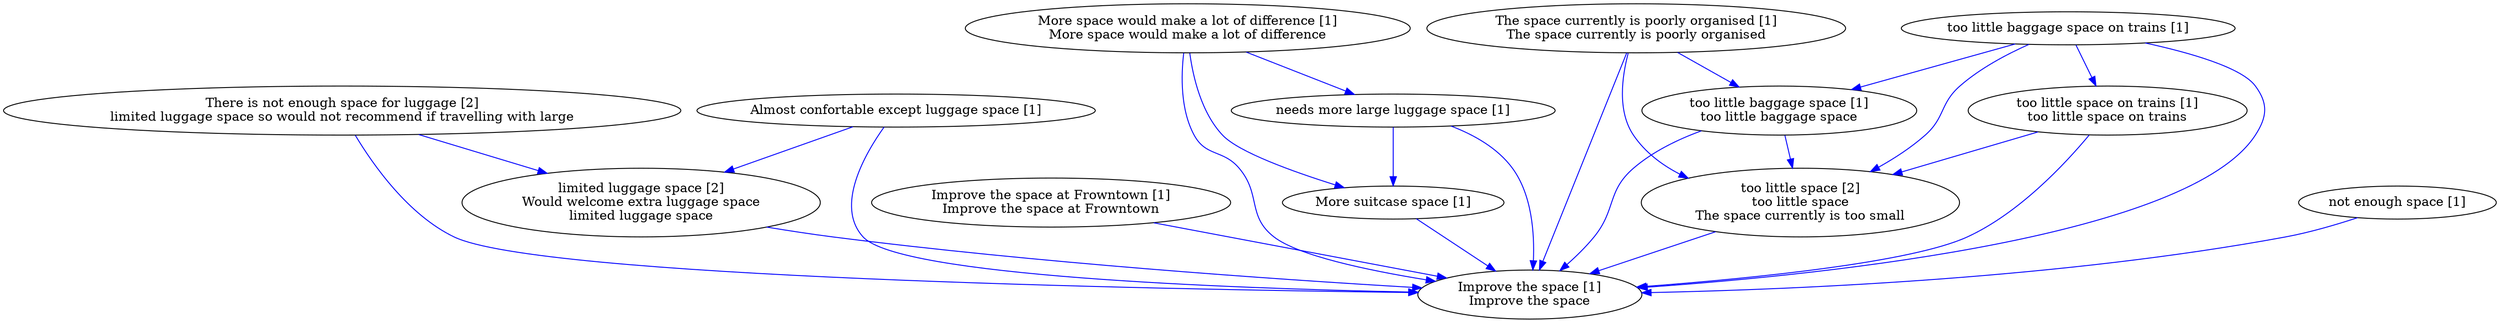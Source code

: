digraph collapsedGraph {
"too little space [2]\ntoo little space\nThe space currently is too small""limited luggage space [2]\nWould welcome extra luggage space\nlimited luggage space""There is not enough space for luggage [2]\nlimited luggage space so would not recommend if travelling with large""Almost confortable except luggage space [1]""Improve the space at Frowntown [1]\nImprove the space at Frowntown""Improve the space [1]\nImprove the space""More space would make a lot of difference [1]\nMore space would make a lot of difference""More suitcase space [1]""The space currently is poorly organised [1]\nThe space currently is poorly organised""needs more large luggage space [1]""not enough space [1]""too little baggage space on trains [1]""too little baggage space [1]\ntoo little baggage space""too little space on trains [1]\ntoo little space on trains""There is not enough space for luggage [2]\nlimited luggage space so would not recommend if travelling with large" -> "limited luggage space [2]\nWould welcome extra luggage space\nlimited luggage space" [color=blue]
"too little baggage space on trains [1]" -> "Improve the space [1]\nImprove the space" [color=blue]
"too little baggage space [1]\ntoo little baggage space" -> "Improve the space [1]\nImprove the space" [color=blue]
"limited luggage space [2]\nWould welcome extra luggage space\nlimited luggage space" -> "Improve the space [1]\nImprove the space" [color=blue]
"There is not enough space for luggage [2]\nlimited luggage space so would not recommend if travelling with large" -> "Improve the space [1]\nImprove the space" [color=blue]
"The space currently is poorly organised [1]\nThe space currently is poorly organised" -> "too little space [2]\ntoo little space\nThe space currently is too small" [color=blue]
"The space currently is poorly organised [1]\nThe space currently is poorly organised" -> "too little baggage space [1]\ntoo little baggage space" [color=blue]
"too little space on trains [1]\ntoo little space on trains" -> "Improve the space [1]\nImprove the space" [color=blue]
"Almost confortable except luggage space [1]" -> "limited luggage space [2]\nWould welcome extra luggage space\nlimited luggage space" [color=blue]
"too little baggage space [1]\ntoo little baggage space" -> "too little space [2]\ntoo little space\nThe space currently is too small" [color=blue]
"More space would make a lot of difference [1]\nMore space would make a lot of difference" -> "More suitcase space [1]" [color=blue]
"needs more large luggage space [1]" -> "Improve the space [1]\nImprove the space" [color=blue]
"More space would make a lot of difference [1]\nMore space would make a lot of difference" -> "needs more large luggage space [1]" [color=blue]
"too little space [2]\ntoo little space\nThe space currently is too small" -> "Improve the space [1]\nImprove the space" [color=blue]
"Almost confortable except luggage space [1]" -> "Improve the space [1]\nImprove the space" [color=blue]
"More suitcase space [1]" -> "Improve the space [1]\nImprove the space" [color=blue]
"too little space on trains [1]\ntoo little space on trains" -> "too little space [2]\ntoo little space\nThe space currently is too small" [color=blue]
"too little baggage space on trains [1]" -> "too little space [2]\ntoo little space\nThe space currently is too small" [color=blue]
"More space would make a lot of difference [1]\nMore space would make a lot of difference" -> "Improve the space [1]\nImprove the space" [color=blue]
"needs more large luggage space [1]" -> "More suitcase space [1]" [color=blue]
"not enough space [1]" -> "Improve the space [1]\nImprove the space" [color=blue]
"The space currently is poorly organised [1]\nThe space currently is poorly organised" -> "Improve the space [1]\nImprove the space" [color=blue]
"Improve the space at Frowntown [1]\nImprove the space at Frowntown" -> "Improve the space [1]\nImprove the space" [color=blue]
"too little baggage space on trains [1]" -> "too little baggage space [1]\ntoo little baggage space" [color=blue]
"too little baggage space on trains [1]" -> "too little space on trains [1]\ntoo little space on trains" [color=blue]
}
